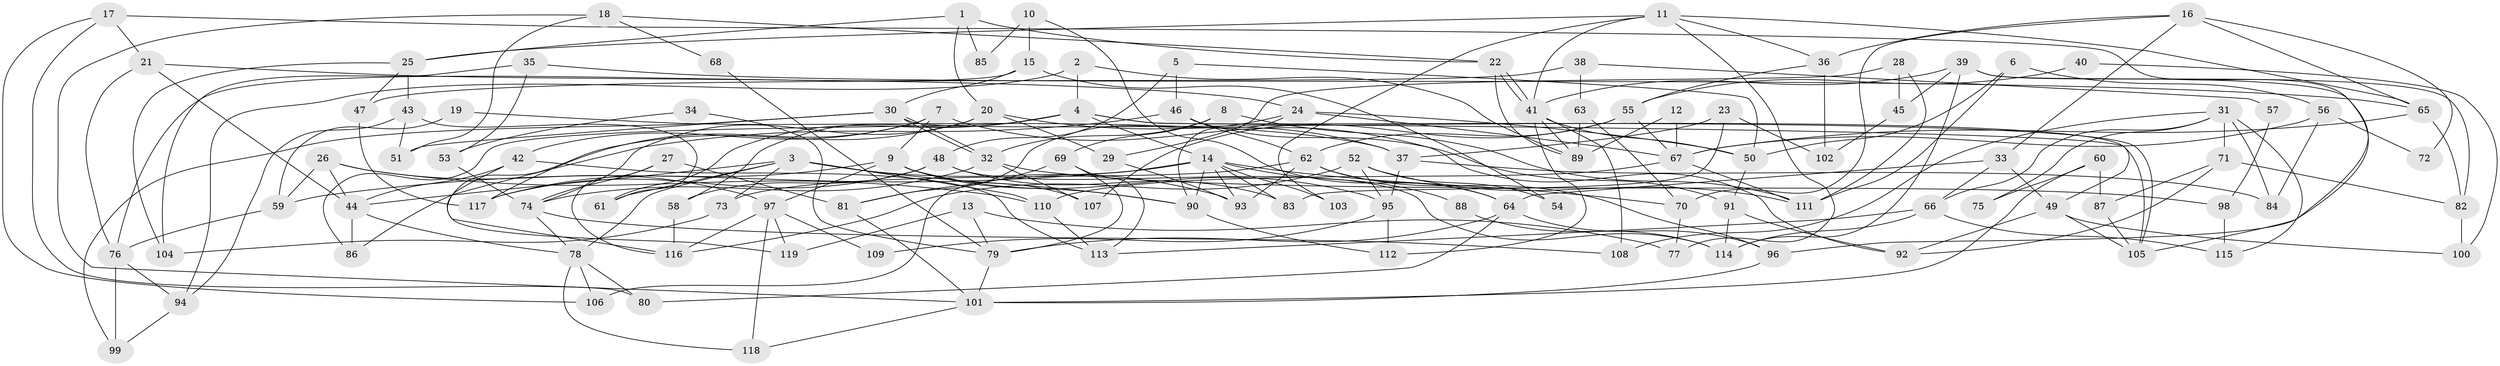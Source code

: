 // coarse degree distribution, {3: 0.2112676056338028, 6: 0.16901408450704225, 4: 0.2112676056338028, 2: 0.09859154929577464, 5: 0.15492957746478872, 8: 0.028169014084507043, 9: 0.028169014084507043, 7: 0.04225352112676056, 11: 0.028169014084507043, 1: 0.014084507042253521, 12: 0.014084507042253521}
// Generated by graph-tools (version 1.1) at 2025/53/03/04/25 21:53:00]
// undirected, 119 vertices, 238 edges
graph export_dot {
graph [start="1"]
  node [color=gray90,style=filled];
  1;
  2;
  3;
  4;
  5;
  6;
  7;
  8;
  9;
  10;
  11;
  12;
  13;
  14;
  15;
  16;
  17;
  18;
  19;
  20;
  21;
  22;
  23;
  24;
  25;
  26;
  27;
  28;
  29;
  30;
  31;
  32;
  33;
  34;
  35;
  36;
  37;
  38;
  39;
  40;
  41;
  42;
  43;
  44;
  45;
  46;
  47;
  48;
  49;
  50;
  51;
  52;
  53;
  54;
  55;
  56;
  57;
  58;
  59;
  60;
  61;
  62;
  63;
  64;
  65;
  66;
  67;
  68;
  69;
  70;
  71;
  72;
  73;
  74;
  75;
  76;
  77;
  78;
  79;
  80;
  81;
  82;
  83;
  84;
  85;
  86;
  87;
  88;
  89;
  90;
  91;
  92;
  93;
  94;
  95;
  96;
  97;
  98;
  99;
  100;
  101;
  102;
  103;
  104;
  105;
  106;
  107;
  108;
  109;
  110;
  111;
  112;
  113;
  114;
  115;
  116;
  117;
  118;
  119;
  1 -- 25;
  1 -- 22;
  1 -- 20;
  1 -- 85;
  2 -- 94;
  2 -- 4;
  2 -- 89;
  3 -- 78;
  3 -- 90;
  3 -- 44;
  3 -- 61;
  3 -- 73;
  3 -- 93;
  3 -- 110;
  4 -- 49;
  4 -- 14;
  4 -- 58;
  4 -- 61;
  4 -- 86;
  4 -- 105;
  5 -- 50;
  5 -- 46;
  5 -- 48;
  6 -- 111;
  6 -- 56;
  6 -- 50;
  7 -- 92;
  7 -- 117;
  7 -- 9;
  7 -- 42;
  8 -- 69;
  8 -- 32;
  8 -- 111;
  9 -- 95;
  9 -- 90;
  9 -- 97;
  9 -- 107;
  9 -- 117;
  10 -- 64;
  10 -- 15;
  10 -- 85;
  11 -- 65;
  11 -- 36;
  11 -- 25;
  11 -- 41;
  11 -- 77;
  11 -- 103;
  12 -- 89;
  12 -- 67;
  13 -- 79;
  13 -- 119;
  13 -- 77;
  14 -- 106;
  14 -- 90;
  14 -- 59;
  14 -- 70;
  14 -- 83;
  14 -- 88;
  14 -- 93;
  14 -- 103;
  15 -- 30;
  15 -- 76;
  15 -- 54;
  16 -- 70;
  16 -- 33;
  16 -- 36;
  16 -- 65;
  16 -- 72;
  17 -- 21;
  17 -- 80;
  17 -- 96;
  17 -- 106;
  18 -- 101;
  18 -- 22;
  18 -- 51;
  18 -- 68;
  19 -- 37;
  19 -- 59;
  20 -- 37;
  20 -- 29;
  20 -- 74;
  20 -- 116;
  21 -- 24;
  21 -- 44;
  21 -- 76;
  22 -- 89;
  22 -- 41;
  22 -- 41;
  23 -- 83;
  23 -- 102;
  23 -- 37;
  24 -- 50;
  24 -- 81;
  24 -- 67;
  24 -- 90;
  25 -- 43;
  25 -- 47;
  25 -- 104;
  26 -- 97;
  26 -- 110;
  26 -- 44;
  26 -- 59;
  27 -- 116;
  27 -- 74;
  27 -- 81;
  28 -- 29;
  28 -- 111;
  28 -- 45;
  29 -- 93;
  30 -- 99;
  30 -- 32;
  30 -- 32;
  30 -- 51;
  30 -- 105;
  31 -- 71;
  31 -- 66;
  31 -- 75;
  31 -- 84;
  31 -- 108;
  31 -- 115;
  32 -- 74;
  32 -- 98;
  32 -- 107;
  33 -- 64;
  33 -- 66;
  33 -- 49;
  34 -- 79;
  34 -- 53;
  35 -- 65;
  35 -- 104;
  35 -- 53;
  36 -- 55;
  36 -- 102;
  37 -- 95;
  37 -- 84;
  38 -- 47;
  38 -- 63;
  38 -- 57;
  39 -- 41;
  39 -- 105;
  39 -- 45;
  39 -- 82;
  39 -- 114;
  40 -- 55;
  40 -- 100;
  41 -- 50;
  41 -- 89;
  41 -- 108;
  41 -- 112;
  42 -- 44;
  42 -- 113;
  42 -- 119;
  43 -- 51;
  43 -- 61;
  43 -- 94;
  44 -- 78;
  44 -- 86;
  45 -- 102;
  46 -- 86;
  46 -- 62;
  46 -- 91;
  47 -- 117;
  48 -- 114;
  48 -- 58;
  48 -- 83;
  48 -- 117;
  49 -- 105;
  49 -- 92;
  49 -- 100;
  50 -- 91;
  52 -- 116;
  52 -- 111;
  52 -- 54;
  52 -- 95;
  53 -- 74;
  55 -- 62;
  55 -- 107;
  55 -- 67;
  56 -- 84;
  56 -- 67;
  56 -- 72;
  57 -- 98;
  58 -- 116;
  59 -- 76;
  60 -- 101;
  60 -- 87;
  60 -- 75;
  62 -- 64;
  62 -- 93;
  62 -- 73;
  62 -- 96;
  63 -- 89;
  63 -- 70;
  64 -- 79;
  64 -- 96;
  64 -- 80;
  65 -- 67;
  65 -- 82;
  66 -- 113;
  66 -- 114;
  66 -- 115;
  67 -- 110;
  67 -- 111;
  68 -- 79;
  69 -- 81;
  69 -- 113;
  69 -- 79;
  70 -- 77;
  71 -- 82;
  71 -- 92;
  71 -- 87;
  73 -- 104;
  74 -- 108;
  74 -- 78;
  76 -- 94;
  76 -- 99;
  78 -- 80;
  78 -- 106;
  78 -- 118;
  79 -- 101;
  81 -- 101;
  82 -- 100;
  87 -- 105;
  88 -- 114;
  90 -- 112;
  91 -- 92;
  91 -- 114;
  94 -- 99;
  95 -- 112;
  95 -- 109;
  96 -- 101;
  97 -- 116;
  97 -- 109;
  97 -- 118;
  97 -- 119;
  98 -- 115;
  101 -- 118;
  110 -- 113;
}
